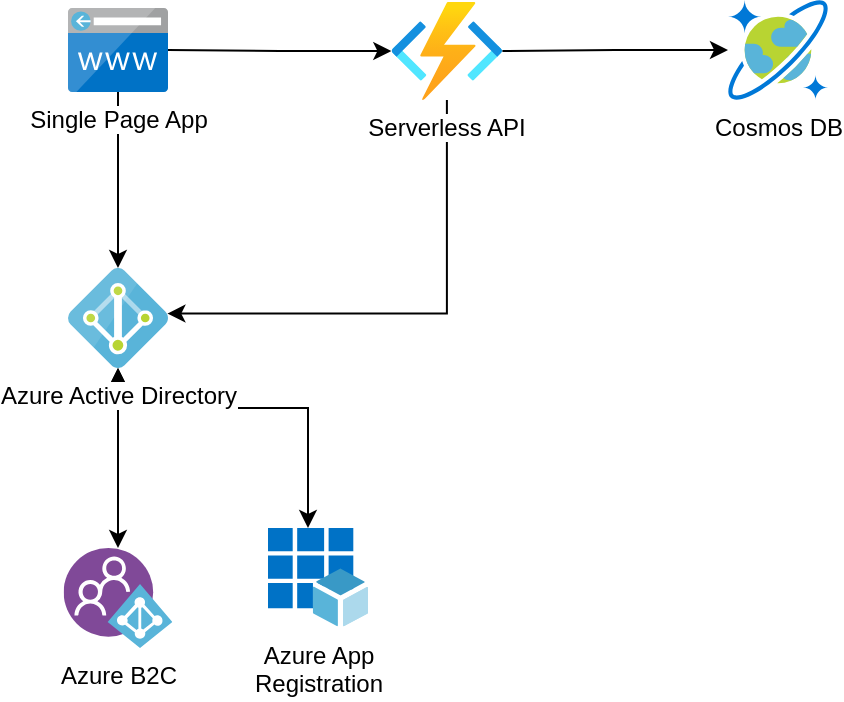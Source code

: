 <mxfile version="16.5.1" type="device"><diagram id="WI9T0HZ2pTsCkuznbFz-" name="Page-1"><mxGraphModel dx="948" dy="571" grid="1" gridSize="10" guides="1" tooltips="1" connect="1" arrows="1" fold="1" page="1" pageScale="1" pageWidth="1169" pageHeight="827" math="0" shadow="0"><root><mxCell id="0"/><mxCell id="1" parent="0"/><mxCell id="uT86rKxdjX-ZQZ4NQ6oD-13" value="" style="edgeStyle=orthogonalEdgeStyle;rounded=0;orthogonalLoop=1;jettySize=auto;html=1;startArrow=classic;startFill=1;strokeColor=default;endArrow=none;endFill=0;" edge="1" parent="1" source="uT86rKxdjX-ZQZ4NQ6oD-5" target="uT86rKxdjX-ZQZ4NQ6oD-8"><mxGeometry relative="1" as="geometry"/></mxCell><mxCell id="uT86rKxdjX-ZQZ4NQ6oD-18" value="" style="edgeStyle=orthogonalEdgeStyle;rounded=0;orthogonalLoop=1;jettySize=auto;html=1;startArrow=classic;startFill=1;endArrow=classic;endFill=1;strokeColor=default;" edge="1" parent="1" source="uT86rKxdjX-ZQZ4NQ6oD-5" target="uT86rKxdjX-ZQZ4NQ6oD-16"><mxGeometry relative="1" as="geometry"/></mxCell><mxCell id="uT86rKxdjX-ZQZ4NQ6oD-22" value="" style="edgeStyle=orthogonalEdgeStyle;rounded=0;orthogonalLoop=1;jettySize=auto;html=1;startArrow=classic;startFill=1;endArrow=classic;endFill=1;strokeColor=default;" edge="1" parent="1" source="uT86rKxdjX-ZQZ4NQ6oD-5" target="uT86rKxdjX-ZQZ4NQ6oD-17"><mxGeometry relative="1" as="geometry"><Array as="points"><mxPoint x="155" y="290"/><mxPoint x="250" y="290"/></Array></mxGeometry></mxCell><mxCell id="uT86rKxdjX-ZQZ4NQ6oD-5" value="Azure Active Directory" style="sketch=0;aspect=fixed;html=1;points=[];align=center;image;fontSize=12;image=img/lib/mscae/Active_Directory.svg;" vertex="1" parent="1"><mxGeometry x="130" y="220" width="50" height="50" as="geometry"/></mxCell><mxCell id="uT86rKxdjX-ZQZ4NQ6oD-12" value="" style="edgeStyle=orthogonalEdgeStyle;rounded=0;orthogonalLoop=1;jettySize=auto;html=1;startArrow=classic;startFill=1;strokeColor=default;endArrow=none;endFill=0;" edge="1" parent="1" source="uT86rKxdjX-ZQZ4NQ6oD-6" target="uT86rKxdjX-ZQZ4NQ6oD-9"><mxGeometry relative="1" as="geometry"/></mxCell><mxCell id="uT86rKxdjX-ZQZ4NQ6oD-6" value="Cosmos DB" style="sketch=0;aspect=fixed;html=1;points=[];align=center;image;fontSize=12;image=img/lib/mscae/CosmosDB.svg;" vertex="1" parent="1"><mxGeometry x="460" y="86" width="50" height="50" as="geometry"/></mxCell><mxCell id="uT86rKxdjX-ZQZ4NQ6oD-8" value="Single Page App" style="sketch=0;aspect=fixed;html=1;points=[];align=center;image;fontSize=12;image=img/lib/mscae/CustomDomain.svg;" vertex="1" parent="1"><mxGeometry x="130" y="90" width="50" height="42" as="geometry"/></mxCell><mxCell id="uT86rKxdjX-ZQZ4NQ6oD-11" value="" style="edgeStyle=orthogonalEdgeStyle;rounded=0;orthogonalLoop=1;jettySize=auto;html=1;startArrow=classic;startFill=1;strokeColor=default;endArrow=none;endFill=0;" edge="1" parent="1" source="uT86rKxdjX-ZQZ4NQ6oD-9" target="uT86rKxdjX-ZQZ4NQ6oD-8"><mxGeometry relative="1" as="geometry"/></mxCell><mxCell id="uT86rKxdjX-ZQZ4NQ6oD-23" style="edgeStyle=orthogonalEdgeStyle;rounded=0;orthogonalLoop=1;jettySize=auto;html=1;entryX=0.994;entryY=0.456;entryDx=0;entryDy=0;entryPerimeter=0;startArrow=none;startFill=0;endArrow=classic;endFill=1;strokeColor=default;" edge="1" parent="1" source="uT86rKxdjX-ZQZ4NQ6oD-9" target="uT86rKxdjX-ZQZ4NQ6oD-5"><mxGeometry relative="1" as="geometry"><Array as="points"><mxPoint x="319" y="243"/></Array></mxGeometry></mxCell><mxCell id="uT86rKxdjX-ZQZ4NQ6oD-9" value="Serverless API" style="aspect=fixed;html=1;points=[];align=center;image;fontSize=12;image=img/lib/azure2/compute/Function_Apps.svg;" vertex="1" parent="1"><mxGeometry x="291.67" y="87" width="55.53" height="49" as="geometry"/></mxCell><mxCell id="uT86rKxdjX-ZQZ4NQ6oD-16" value="Azure B2C" style="sketch=0;aspect=fixed;html=1;points=[];align=center;image;fontSize=12;image=img/lib/mscae/Azure_AD_B2C.svg;" vertex="1" parent="1"><mxGeometry x="127.83" y="360" width="54.35" height="50" as="geometry"/></mxCell><mxCell id="uT86rKxdjX-ZQZ4NQ6oD-17" value="Azure App &lt;br&gt;Registration" style="sketch=0;aspect=fixed;html=1;points=[];align=center;image;fontSize=12;image=img/lib/mscae/App_Registrations.svg;" vertex="1" parent="1"><mxGeometry x="230" y="350" width="50" height="50" as="geometry"/></mxCell></root></mxGraphModel></diagram></mxfile>